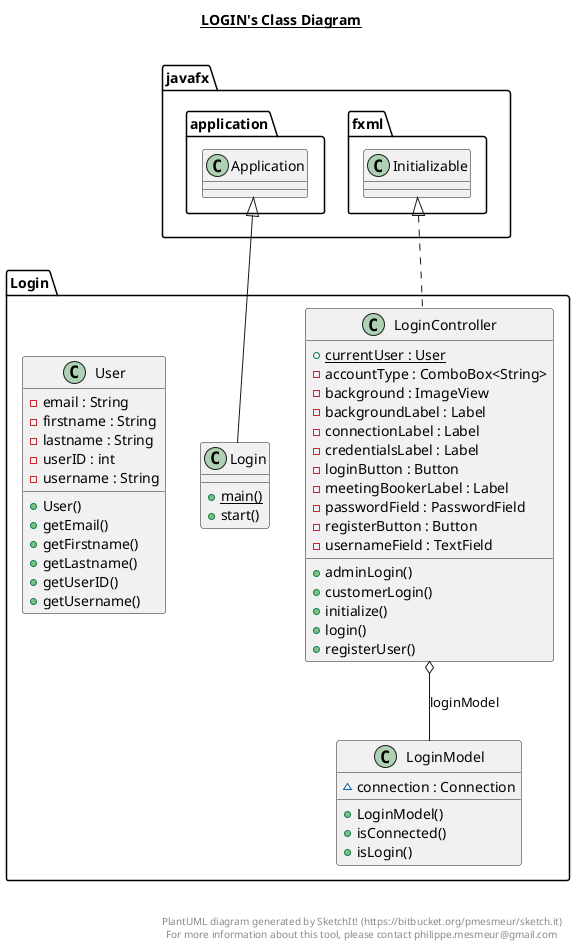 @startuml

title __LOGIN's Class Diagram__\n

  namespace Login {
    class Login.Login {
        {static} + main()
        + start()
    }
  }
  

  namespace Login {
    class Login.LoginController {
        {static} + currentUser : User
        - accountType : ComboBox<String>
        - background : ImageView
        - backgroundLabel : Label
        - connectionLabel : Label
        - credentialsLabel : Label
        - loginButton : Button
        - meetingBookerLabel : Label
        - passwordField : PasswordField
        - registerButton : Button
        - usernameField : TextField
        + adminLogin()
        + customerLogin()
        + initialize()
        + login()
        + registerUser()
    }
  }
  

  namespace Login {
    class Login.LoginModel {
        ~ connection : Connection
        + LoginModel()
        + isConnected()
        + isLogin()
    }
  }
  

  namespace Login {
    class Login.User {
        - email : String
        - firstname : String
        - lastname : String
        - userID : int
        - username : String
        + User()
        + getEmail()
        + getFirstname()
        + getLastname()
        + getUserID()
        + getUsername()
    }
  }
  

  Login.Login -up-|> javafx.application.Application
  Login.LoginController .up.|> javafx.fxml.Initializable
  Login.LoginController o-- Login.LoginModel : loginModel


right footer


PlantUML diagram generated by SketchIt! (https://bitbucket.org/pmesmeur/sketch.it)
For more information about this tool, please contact philippe.mesmeur@gmail.com
endfooter

@enduml
